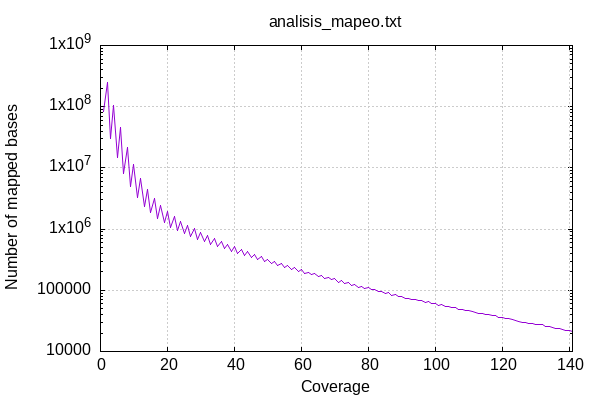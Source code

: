
            set terminal png size 600,400 truecolor
            set output "./5.Analisis_mapeo/informe_mapeo-coverage.png"
            set grid xtics ytics y2tics back lc rgb "#cccccc"
            set ylabel "Number of mapped bases"
            set xlabel "Coverage"
            set log y
            set style fill solid border -1
            set title "analisis_mapeo.txt" noenhanced
            set xrange [:141]
            plot '-' with lines notitle
        1	82009681
2	253149525
3	30174821
4	103415970
5	14982135
6	45087752
7	8239655
8	21476083
9	4966434
10	11414502
11	3266699
12	6805184
13	2384687
14	4493116
15	1843931
16	3203288
17	1490918
18	2443987
19	1267917
20	1933776
21	1080264
22	1601864
23	950203
24	1348603
25	845065
26	1152781
27	762771
28	1007148
29	682637
30	887434
31	623098
32	779668
33	562393
34	699788
35	517168
36	627168
37	475089
38	563145
39	433276
40	514051
41	397917
42	466350
43	372326
44	427069
45	344837
46	387412
47	316158
48	355071
49	293247
50	324248
51	270542
52	300652
53	254422
54	278615
55	232717
56	256480
57	218988
58	234918
59	204567
60	216392
61	189492
62	198922
63	177938
64	185142
65	166442
66	175044
67	155103
68	163273
69	147641
70	153187
71	135737
72	142928
73	126877
74	132366
75	120445
76	123799
77	113105
78	114638
79	105940
80	110661
81	101257
82	103902
83	94792
84	95437
85	89206
86	90693
87	83713
88	84221
89	79775
90	80193
91	74821
92	74582
93	70816
94	71764
95	68337
96	67907
97	64377
98	64811
99	60628
100	61736
101	56662
102	57550
103	54678
104	54328
105	52000
106	52432
107	48821
108	49287
109	46390
110	46892
111	44281
112	43715
113	41253
114	41998
115	40129
116	39821
117	38344
118	38629
119	36252
120	36288
121	34294
122	34031
123	32757
124	32480
125	30946
126	30260
127	30125
128	29106
129	28257
130	28027
131	27368
132	27283
133	25934
134	25900
135	25032
136	24202
137	23587
138	23265
139	22264
140	21806
141	21104
142	21222
143	21085
144	20841
145	20481
146	19368
147	19164
148	18850
149	17717
150	17816
151	17481
152	17329
153	16728
154	16201
155	15722
156	15735
157	15378
158	14606
159	14229
160	14152
161	13786
162	13869
163	13176
164	13132
165	12568
166	12640
167	12217
168	12943
169	11972
170	11821
171	11566
172	11398
173	10902
174	10891
175	10639
176	10593
177	10669
178	10091
179	10073
180	9618
181	9474
182	9250
183	9306
184	8939
185	8818
186	8251
187	8543
188	8483
189	8261
190	7893
191	7852
192	7687
193	7351
194	7090
195	7160
196	7106
197	6783
198	6644
199	6542
200	6532
201	6601
202	6219
203	6334
204	6452
205	6406
206	6211
207	5846
208	5862
209	5843
210	5568
211	5382
212	5568
213	5273
214	5217
215	5163
216	5202
217	4801
218	4809
219	4869
220	4678
221	4391
222	4490
223	4471
224	4540
225	4295
226	4222
227	4274
228	4112
229	4202
230	4101
231	3827
232	3684
233	3633
234	3641
235	3539
236	3446
237	3554
238	3447
239	3404
240	3479
241	3380
242	3452
243	3307
244	3288
245	3041
246	3186
247	3171
248	3004
249	2902
250	2813
251	2820
252	2858
253	2742
254	2935
255	2831
256	2640
257	2735
258	2646
259	2619
260	2372
261	2578
262	2625
263	2439
264	2430
265	2421
266	2319
267	2334
268	2304
269	2089
270	2236
271	2232
272	2240
273	2114
274	2017
275	2056
276	1967
277	1919
278	1945
279	2078
280	1930
281	1878
282	1845
283	1776
284	1795
285	1820
286	1772
287	1770
288	1761
289	1754
290	1682
291	1715
292	1607
293	1600
294	1780
295	1618
296	1581
297	1571
298	1570
299	1524
300	1412
301	1528
302	1455
303	1423
304	1513
305	1460
306	1334
307	1320
308	1434
309	1359
310	1329
311	1243
312	1327
313	1249
314	1351
315	1334
316	1293
317	1300
318	1291
319	1240
320	1153
321	1176
322	1213
323	1122
324	1141
325	1070
326	1098
327	1101
328	1083
329	1128
330	1152
331	1070
332	1042
333	1100
334	975
335	1039
336	967
337	1000
338	1063
339	1095
340	995
341	949
342	996
343	933
344	927
345	889
346	875
347	840
348	898
349	921
350	885
351	846
352	901
353	865
354	754
355	837
356	815
357	834
358	832
359	752
360	812
361	800
362	813
363	787
364	791
365	774
366	751
367	764
368	729
369	718
370	689
371	721
372	750
373	682
374	708
375	635
376	631
377	643
378	649
379	662
380	602
381	691
382	607
383	637
384	679
385	621
386	567
387	630
388	551
389	530
390	585
391	542
392	576
393	618
394	524
395	557
396	499
397	520
398	544
399	513
400	525
401	560
402	540
403	526
404	515
405	550
406	516
407	534
408	499
409	518
410	474
411	495
412	478
413	487
414	500
415	468
416	486
417	462
418	444
419	400
420	417
421	443
422	421
423	435
424	445
425	418
426	431
427	444
428	422
429	414
430	442
431	411
432	428
433	428
434	404
435	465
436	444
437	389
438	442
439	413
440	450
441	410
442	408
443	383
444	359
445	404
446	386
447	362
448	362
449	368
450	357
451	325
452	378
453	358
454	363
455	339
456	321
457	357
458	338
459	382
460	371
461	356
462	295
463	356
464	328
465	376
466	332
467	375
468	342
469	301
470	307
471	361
472	308
473	324
474	291
475	375
476	366
477	324
478	324
479	327
480	318
481	283
482	347
483	331
484	327
485	297
486	282
487	311
488	288
489	324
490	332
491	316
492	291
493	274
494	315
495	298
496	267
497	288
498	284
499	325
500	277
501	280
502	286
503	283
504	272
505	274
506	270
507	255
508	269
509	252
510	236
511	264
512	260
513	235
514	207
515	248
516	242
517	225
518	264
519	234
520	215
521	228
522	245
523	215
524	242
525	265
526	261
527	210
528	266
529	222
530	253
531	216
532	260
533	245
534	219
535	227
536	225
537	206
538	205
539	227
540	239
541	232
542	228
543	207
544	190
545	214
546	214
547	231
548	230
549	202
550	192
551	172
552	205
553	178
554	170
555	212
556	206
557	210
558	214
559	182
560	173
561	201
562	167
563	160
564	177
565	182
566	223
567	192
568	197
569	198
570	173
571	184
572	188
573	170
574	153
575	180
576	184
577	173
578	171
579	164
580	159
581	163
582	157
583	183
584	184
585	184
586	186
587	188
588	171
589	174
590	196
591	154
592	130
593	155
594	164
595	144
596	187
597	151
598	148
599	148
600	157
601	163
602	179
603	163
604	157
605	168
606	143
607	137
608	166
609	145
610	161
611	168
612	166
613	192
614	135
615	153
616	129
617	145
618	148
619	163
620	156
621	153
622	137
623	151
624	148
625	139
626	142
627	123
628	124
629	128
630	136
631	156
632	116
633	128
634	141
635	124
636	118
637	103
638	153
639	161
640	139
641	134
642	153
643	125
644	135
645	137
646	144
647	134
648	137
649	128
650	112
651	131
652	118
653	132
654	117
655	138
656	133
657	112
658	103
659	120
660	118
661	113
662	116
663	126
664	124
665	105
666	102
667	113
668	131
669	111
670	103
671	106
672	91
673	113
674	114
675	122
676	126
677	130
678	132
679	85
680	116
681	104
682	94
683	98
684	107
685	115
686	101
687	119
688	115
689	122
690	127
691	101
692	104
693	95
694	86
695	93
696	121
697	87
698	75
699	97
700	105
701	105
702	95
703	109
704	112
705	113
706	89
707	97
708	119
709	110
710	117
711	100
712	88
713	106
714	100
715	104
716	100
717	98
718	86
719	98
720	74
721	115
722	90
723	83
724	84
725	112
726	114
727	106
728	107
729	94
730	101
731	99
732	111
733	92
734	85
735	87
736	92
737	101
738	89
739	91
740	97
741	96
742	85
743	72
744	91
745	89
746	103
747	106
748	99
749	82
750	83
751	83
752	96
753	100
754	91
755	89
756	94
757	94
758	105
759	105
760	88
761	84
762	69
763	83
764	96
765	84
766	89
767	79
768	88
769	83
770	67
771	68
772	80
773	78
774	62
775	87
776	76
777	78
778	78
779	79
780	84
781	71
782	69
783	64
784	82
785	81
786	83
787	76
788	60
789	72
790	74
791	85
792	82
793	64
794	79
795	73
796	69
797	49
798	79
799	90
800	62
801	52
802	83
803	59
804	68
805	68
806	70
807	69
808	59
809	78
810	84
811	81
812	74
813	82
814	67
815	85
816	76
817	60
818	80
819	67
820	66
821	80
822	71
823	82
824	75
825	79
826	79
827	66
828	75
829	63
830	79
831	66
832	69
833	73
834	69
835	73
836	85
837	72
838	63
839	80
840	67
841	69
842	69
843	73
844	79
845	80
846	80
847	60
848	55
849	62
850	59
851	66
852	71
853	72
854	58
855	63
856	67
857	72
858	63
859	72
860	84
861	84
862	66
863	71
864	70
865	70
866	52
867	81
868	77
869	59
870	81
871	73
872	63
873	77
874	75
875	77
876	59
877	71
878	60
879	65
880	64
881	70
882	59
883	72
884	72
885	70
886	74
887	76
888	71
889	67
890	67
891	66
892	67
893	74
894	62
895	63
896	61
897	54
898	65
899	52
900	46
901	47
902	57
903	52
904	57
905	68
906	64
907	49
908	57
909	57
910	67
911	51
912	57
913	68
914	55
915	63
916	41
917	56
918	58
919	42
920	54
921	60
922	61
923	40
924	61
925	58
926	51
927	61
928	55
929	61
930	69
931	60
932	57
933	59
934	51
935	43
936	58
937	49
938	40
939	73
940	43
941	68
942	52
943	53
944	49
945	59
946	61
947	54
948	48
949	43
950	47
951	52
952	57
953	33
954	49
955	54
956	60
957	52
958	42
959	49
960	48
961	50
962	47
963	52
964	41
965	43
966	46
967	43
968	44
969	50
970	56
971	60
972	50
973	43
974	51
975	51
976	41
977	44
978	62
979	50
980	42
981	66
982	59
983	52
984	29
985	44
986	53
987	34
988	45
989	42
990	37
991	41
992	29
993	37
994	49
995	50
996	46
997	42
998	44
999	41
1000	55
1000	27680
end
